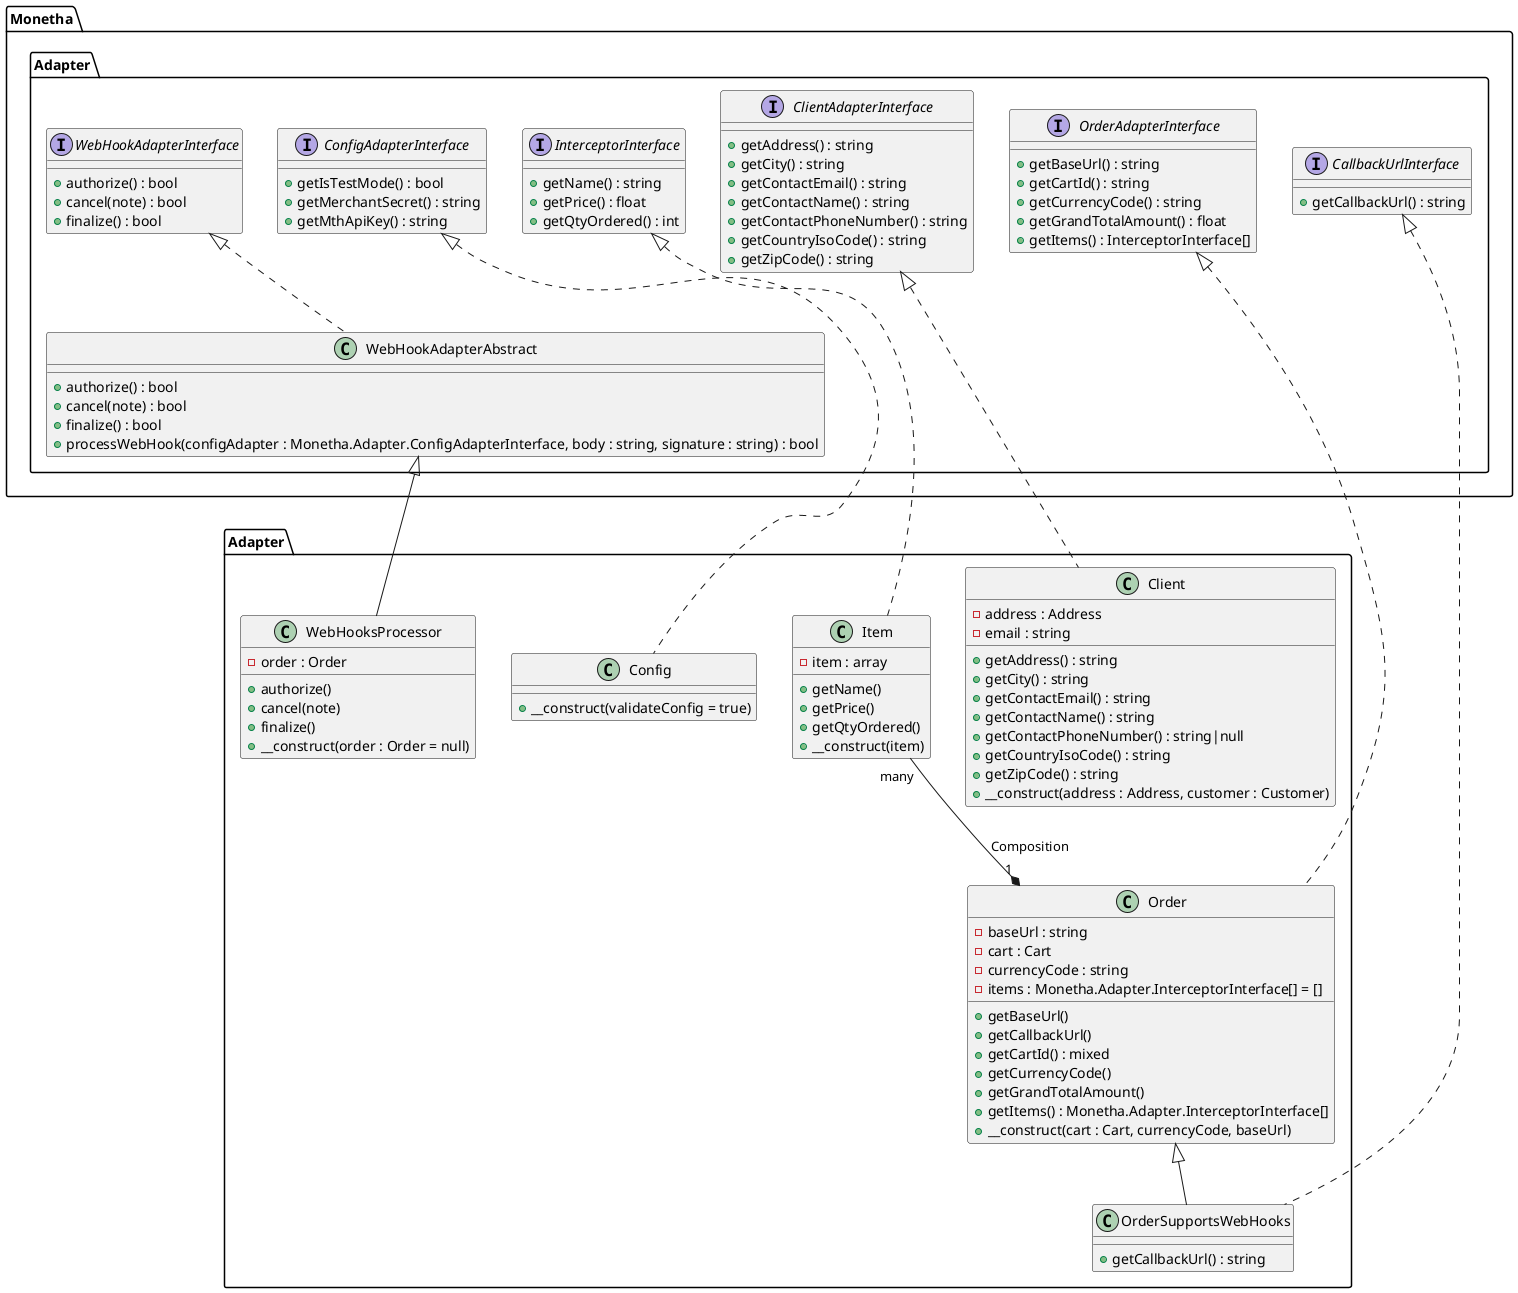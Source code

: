 @startumlinterface Monetha.Adapter.ConfigAdapterInterface {    +getIsTestMode() : bool    +getMerchantSecret() : string    +getMthApiKey() : string}class Adapter.Config {    +__construct(validateConfig = true)}class Adapter.Config implements Monetha.Adapter.ConfigAdapterInterfaceinterface Monetha.Adapter.OrderAdapterInterface {    +getBaseUrl() : string    +getCartId() : string    +getCurrencyCode() : string    +getGrandTotalAmount() : float    +getItems() : InterceptorInterface[]}class Adapter.Order {    -baseUrl : string    -cart : Cart    -currencyCode : string    -items : Monetha.Adapter.InterceptorInterface[] = []    +getBaseUrl()    +getCallbackUrl()    +getCartId() : mixed    +getCurrencyCode()    +getGrandTotalAmount()    +getItems() : Monetha.Adapter.InterceptorInterface[]    +__construct(cart : Cart, currencyCode, baseUrl)}class Adapter.Order implements Monetha.Adapter.OrderAdapterInterfaceAdapter.Order "1" *-up- "many" Adapter.Item: Compositionclass Adapter.OrderSupportsWebHooks {    +getCallbackUrl() : string}class Adapter.OrderSupportsWebHooks extends Adapter.Orderclass Adapter.OrderSupportsWebHooks implements Monetha.Adapter.CallbackUrlInterfaceinterface Monetha.Adapter.InterceptorInterface {    +getName() : string    +getPrice() : float    +getQtyOrdered() : int}class Adapter.Item {    -item : array    +getName()    +getPrice()    +getQtyOrdered()    +__construct(item)}class Adapter.Item implements Monetha.Adapter.InterceptorInterfaceinterface Monetha.Adapter.CallbackUrlInterface {    +getCallbackUrl() : string}interface Monetha.Adapter.ClientAdapterInterface {    +getAddress() : string    +getCity() : string    +getContactEmail() : string    +getContactName() : string    +getContactPhoneNumber() : string    +getCountryIsoCode() : string    +getZipCode() : string}class Adapter.Client {    -address : Address    -email : string    +getAddress() : string    +getCity() : string    +getContactEmail() : string    +getContactName() : string    +getContactPhoneNumber() : string|null    +getCountryIsoCode() : string    +getZipCode() : string    +__construct(address : Address, customer : Customer)}class Adapter.Client implements Monetha.Adapter.ClientAdapterInterfaceinterface Monetha.Adapter.WebHookAdapterInterface {    +authorize() : bool    +cancel(note) : bool    +finalize() : bool}class Adapter.WebHooksProcessor {    -order : Order    +authorize()    +cancel(note)    +finalize()    +__construct(order : Order = null)}class Adapter.WebHooksProcessor extends Monetha.Adapter.WebHookAdapterAbstractabstract class Monetha.Adapter.WebHookAdapterAbstract {    +authorize() : bool    +cancel(note) : bool    +finalize() : bool    +processWebHook(configAdapter : Monetha.Adapter.ConfigAdapterInterface, body : string, signature : string) : bool}class Monetha.Adapter.WebHookAdapterAbstract implements Monetha.Adapter.WebHookAdapterInterface@enduml